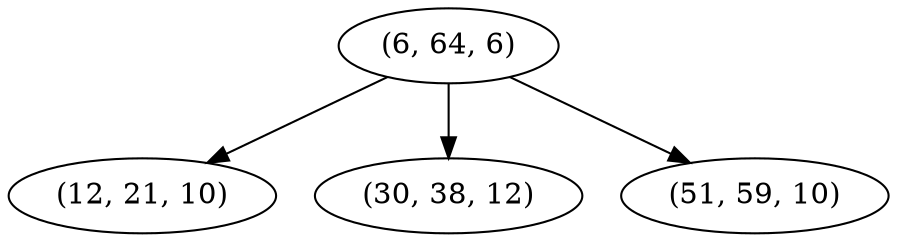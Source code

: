 digraph tree {
    "(6, 64, 6)";
    "(12, 21, 10)";
    "(30, 38, 12)";
    "(51, 59, 10)";
    "(6, 64, 6)" -> "(12, 21, 10)";
    "(6, 64, 6)" -> "(30, 38, 12)";
    "(6, 64, 6)" -> "(51, 59, 10)";
}
